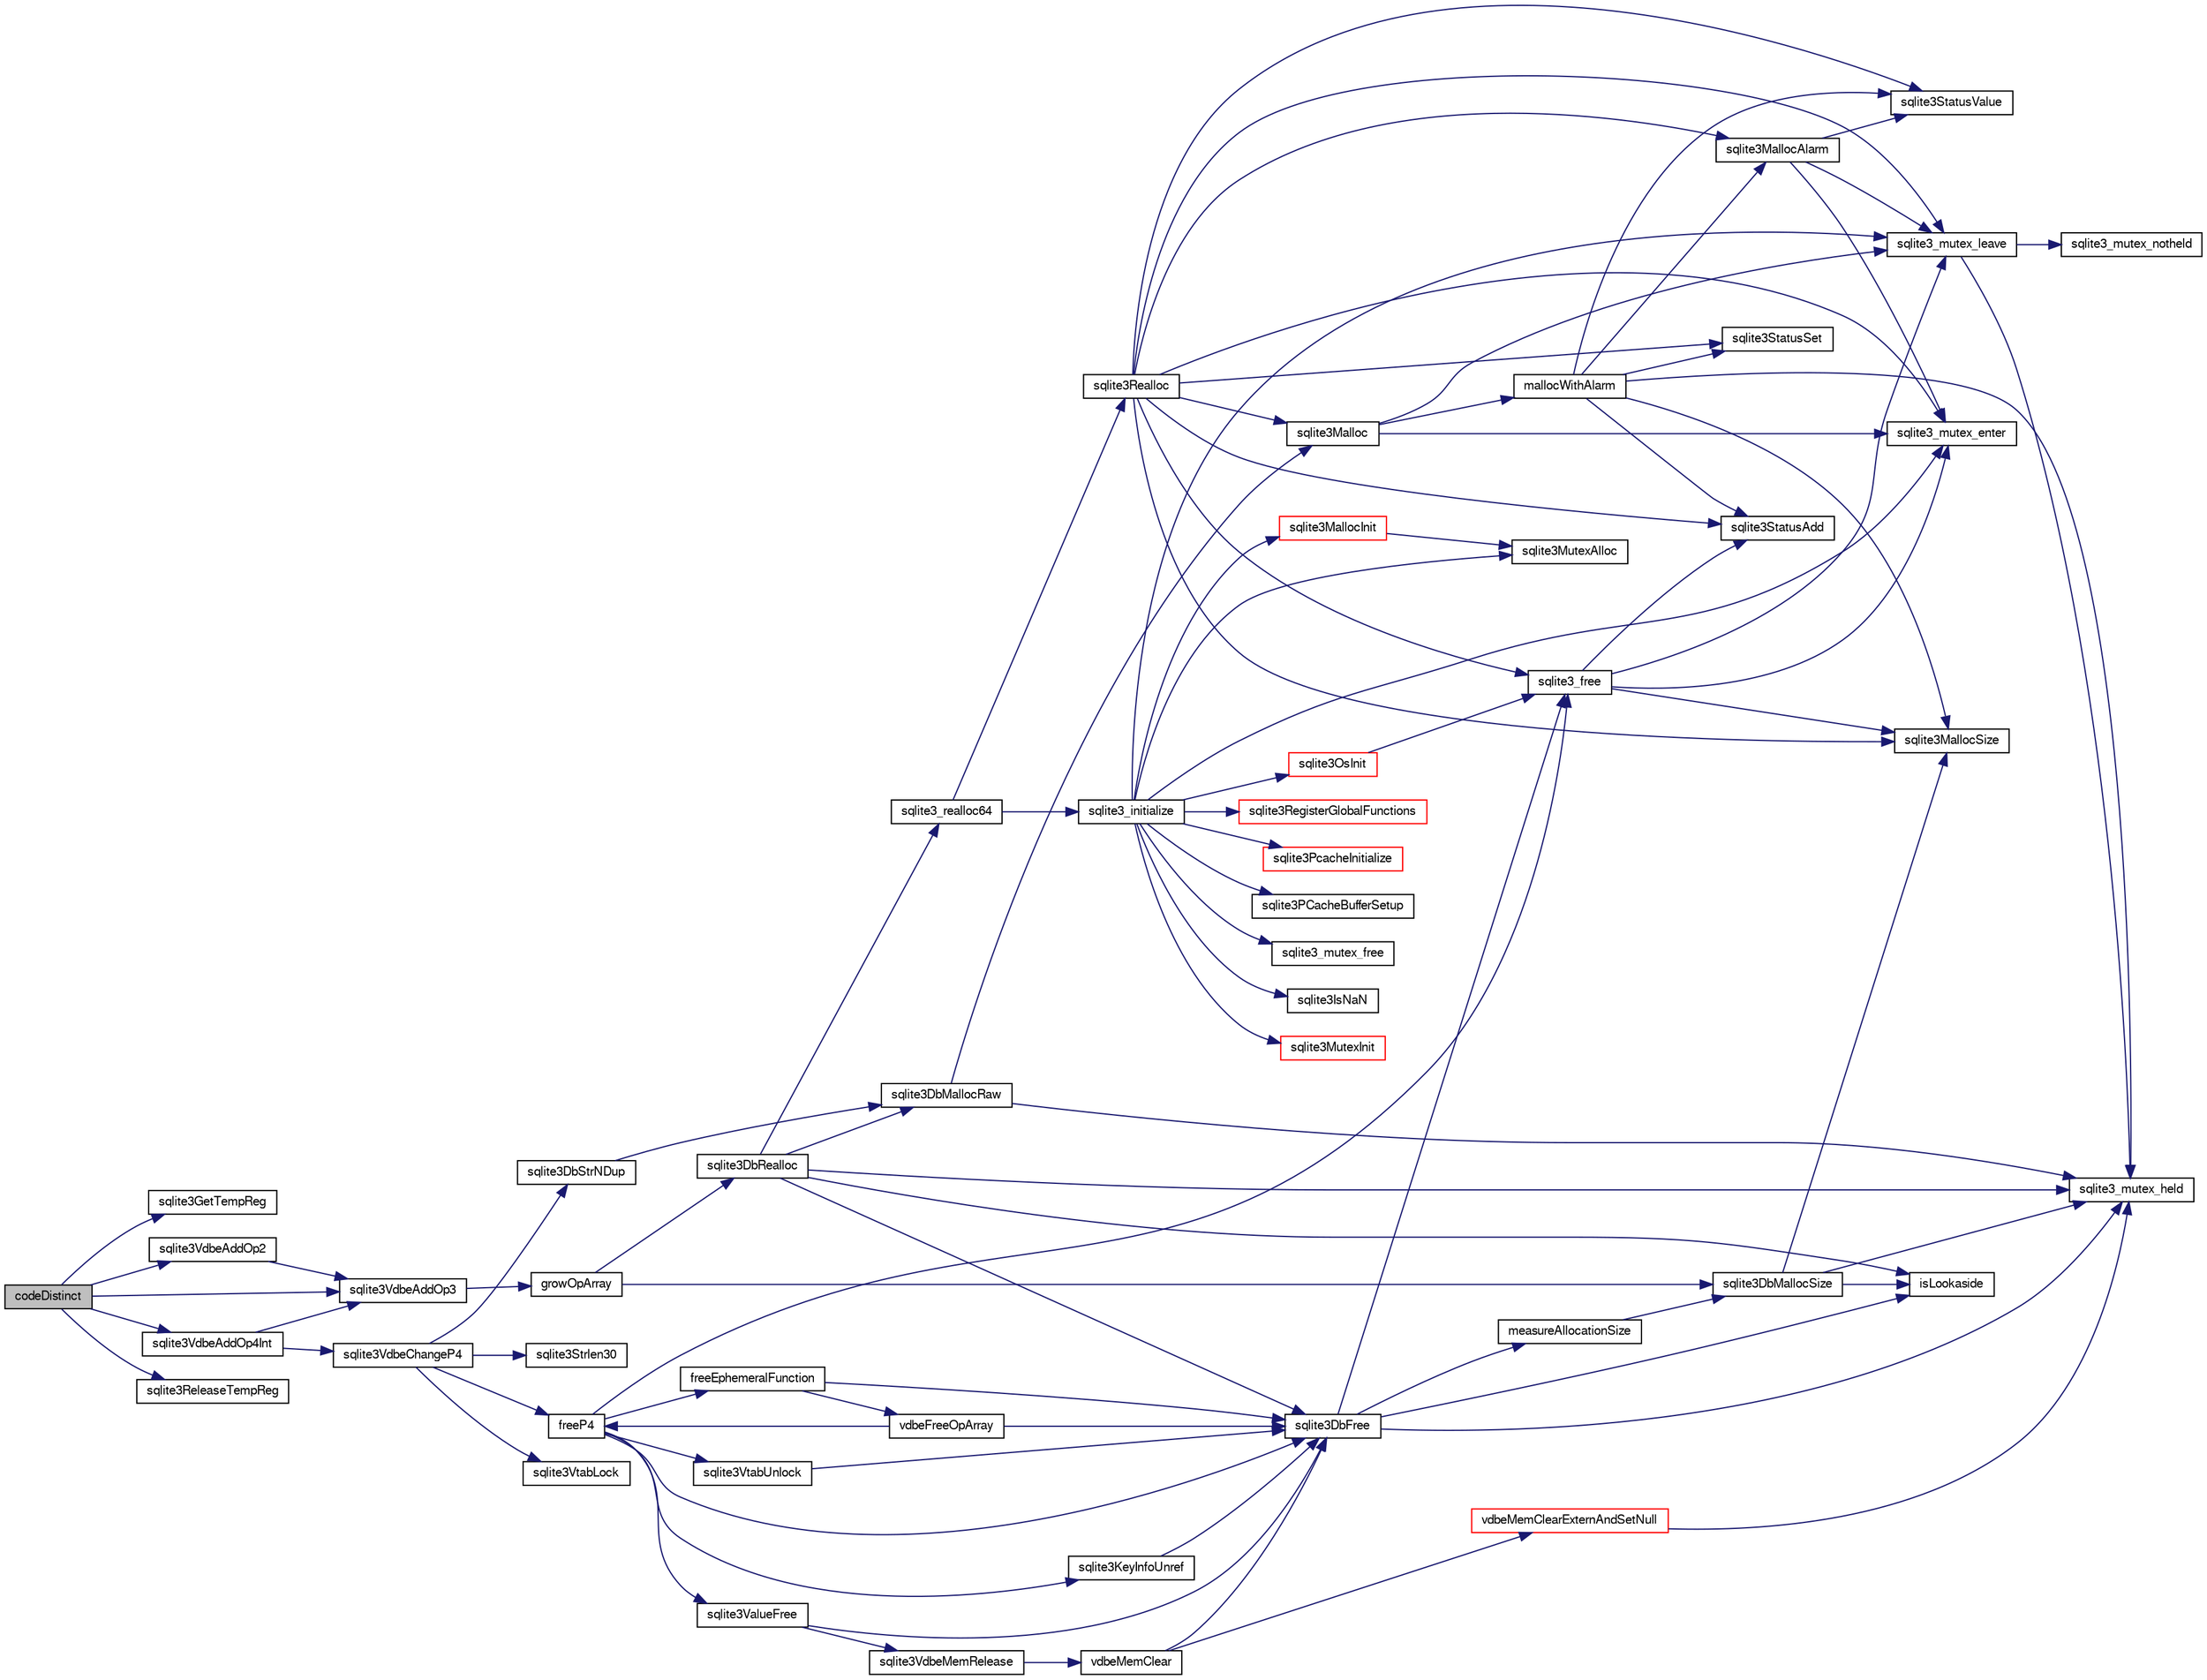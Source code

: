 digraph "codeDistinct"
{
  edge [fontname="FreeSans",fontsize="10",labelfontname="FreeSans",labelfontsize="10"];
  node [fontname="FreeSans",fontsize="10",shape=record];
  rankdir="LR";
  Node51607 [label="codeDistinct",height=0.2,width=0.4,color="black", fillcolor="grey75", style="filled", fontcolor="black"];
  Node51607 -> Node51608 [color="midnightblue",fontsize="10",style="solid",fontname="FreeSans"];
  Node51608 [label="sqlite3GetTempReg",height=0.2,width=0.4,color="black", fillcolor="white", style="filled",URL="$sqlite3_8c.html#ab58586b4abaefcc5df42af9d1e84d8fb"];
  Node51607 -> Node51609 [color="midnightblue",fontsize="10",style="solid",fontname="FreeSans"];
  Node51609 [label="sqlite3VdbeAddOp4Int",height=0.2,width=0.4,color="black", fillcolor="white", style="filled",URL="$sqlite3_8c.html#afff63410071bb7015a6392d8a7704b43"];
  Node51609 -> Node51610 [color="midnightblue",fontsize="10",style="solid",fontname="FreeSans"];
  Node51610 [label="sqlite3VdbeAddOp3",height=0.2,width=0.4,color="black", fillcolor="white", style="filled",URL="$sqlite3_8c.html#a29b4560b019211a73e1478cec7468345"];
  Node51610 -> Node51611 [color="midnightblue",fontsize="10",style="solid",fontname="FreeSans"];
  Node51611 [label="growOpArray",height=0.2,width=0.4,color="black", fillcolor="white", style="filled",URL="$sqlite3_8c.html#adb00b9ead01ffe0d757d5a6d0853ada5"];
  Node51611 -> Node51612 [color="midnightblue",fontsize="10",style="solid",fontname="FreeSans"];
  Node51612 [label="sqlite3DbRealloc",height=0.2,width=0.4,color="black", fillcolor="white", style="filled",URL="$sqlite3_8c.html#ae028f4902a9d29bcaf310ff289ee87dc"];
  Node51612 -> Node51613 [color="midnightblue",fontsize="10",style="solid",fontname="FreeSans"];
  Node51613 [label="sqlite3_mutex_held",height=0.2,width=0.4,color="black", fillcolor="white", style="filled",URL="$sqlite3_8c.html#acf77da68932b6bc163c5e68547ecc3e7"];
  Node51612 -> Node51614 [color="midnightblue",fontsize="10",style="solid",fontname="FreeSans"];
  Node51614 [label="sqlite3DbMallocRaw",height=0.2,width=0.4,color="black", fillcolor="white", style="filled",URL="$sqlite3_8c.html#abbe8be0cf7175e11ddc3e2218fad924e"];
  Node51614 -> Node51613 [color="midnightblue",fontsize="10",style="solid",fontname="FreeSans"];
  Node51614 -> Node51615 [color="midnightblue",fontsize="10",style="solid",fontname="FreeSans"];
  Node51615 [label="sqlite3Malloc",height=0.2,width=0.4,color="black", fillcolor="white", style="filled",URL="$sqlite3_8c.html#a361a2eaa846b1885f123abe46f5d8b2b"];
  Node51615 -> Node51616 [color="midnightblue",fontsize="10",style="solid",fontname="FreeSans"];
  Node51616 [label="sqlite3_mutex_enter",height=0.2,width=0.4,color="black", fillcolor="white", style="filled",URL="$sqlite3_8c.html#a1c12cde690bd89f104de5cbad12a6bf5"];
  Node51615 -> Node51617 [color="midnightblue",fontsize="10",style="solid",fontname="FreeSans"];
  Node51617 [label="mallocWithAlarm",height=0.2,width=0.4,color="black", fillcolor="white", style="filled",URL="$sqlite3_8c.html#ab070d5cf8e48ec8a6a43cf025d48598b"];
  Node51617 -> Node51613 [color="midnightblue",fontsize="10",style="solid",fontname="FreeSans"];
  Node51617 -> Node51618 [color="midnightblue",fontsize="10",style="solid",fontname="FreeSans"];
  Node51618 [label="sqlite3StatusSet",height=0.2,width=0.4,color="black", fillcolor="white", style="filled",URL="$sqlite3_8c.html#afec7586c01fcb5ea17dc9d7725a589d9"];
  Node51617 -> Node51619 [color="midnightblue",fontsize="10",style="solid",fontname="FreeSans"];
  Node51619 [label="sqlite3StatusValue",height=0.2,width=0.4,color="black", fillcolor="white", style="filled",URL="$sqlite3_8c.html#a30b8ac296c6e200c1fa57708d52c6ef6"];
  Node51617 -> Node51620 [color="midnightblue",fontsize="10",style="solid",fontname="FreeSans"];
  Node51620 [label="sqlite3MallocAlarm",height=0.2,width=0.4,color="black", fillcolor="white", style="filled",URL="$sqlite3_8c.html#ada66988e8471d1198f3219c062377508"];
  Node51620 -> Node51619 [color="midnightblue",fontsize="10",style="solid",fontname="FreeSans"];
  Node51620 -> Node51621 [color="midnightblue",fontsize="10",style="solid",fontname="FreeSans"];
  Node51621 [label="sqlite3_mutex_leave",height=0.2,width=0.4,color="black", fillcolor="white", style="filled",URL="$sqlite3_8c.html#a5838d235601dbd3c1fa993555c6bcc93"];
  Node51621 -> Node51613 [color="midnightblue",fontsize="10",style="solid",fontname="FreeSans"];
  Node51621 -> Node51622 [color="midnightblue",fontsize="10",style="solid",fontname="FreeSans"];
  Node51622 [label="sqlite3_mutex_notheld",height=0.2,width=0.4,color="black", fillcolor="white", style="filled",URL="$sqlite3_8c.html#a83967c837c1c000d3b5adcfaa688f5dc"];
  Node51620 -> Node51616 [color="midnightblue",fontsize="10",style="solid",fontname="FreeSans"];
  Node51617 -> Node51623 [color="midnightblue",fontsize="10",style="solid",fontname="FreeSans"];
  Node51623 [label="sqlite3MallocSize",height=0.2,width=0.4,color="black", fillcolor="white", style="filled",URL="$sqlite3_8c.html#acf5d2a5f35270bafb050bd2def576955"];
  Node51617 -> Node51624 [color="midnightblue",fontsize="10",style="solid",fontname="FreeSans"];
  Node51624 [label="sqlite3StatusAdd",height=0.2,width=0.4,color="black", fillcolor="white", style="filled",URL="$sqlite3_8c.html#afa029f93586aeab4cc85360905dae9cd"];
  Node51615 -> Node51621 [color="midnightblue",fontsize="10",style="solid",fontname="FreeSans"];
  Node51612 -> Node51625 [color="midnightblue",fontsize="10",style="solid",fontname="FreeSans"];
  Node51625 [label="isLookaside",height=0.2,width=0.4,color="black", fillcolor="white", style="filled",URL="$sqlite3_8c.html#a770fa05ff9717b75e16f4d968a77b897"];
  Node51612 -> Node51626 [color="midnightblue",fontsize="10",style="solid",fontname="FreeSans"];
  Node51626 [label="sqlite3DbFree",height=0.2,width=0.4,color="black", fillcolor="white", style="filled",URL="$sqlite3_8c.html#ac70ab821a6607b4a1b909582dc37a069"];
  Node51626 -> Node51613 [color="midnightblue",fontsize="10",style="solid",fontname="FreeSans"];
  Node51626 -> Node51627 [color="midnightblue",fontsize="10",style="solid",fontname="FreeSans"];
  Node51627 [label="measureAllocationSize",height=0.2,width=0.4,color="black", fillcolor="white", style="filled",URL="$sqlite3_8c.html#a45731e644a22fdb756e2b6337224217a"];
  Node51627 -> Node51628 [color="midnightblue",fontsize="10",style="solid",fontname="FreeSans"];
  Node51628 [label="sqlite3DbMallocSize",height=0.2,width=0.4,color="black", fillcolor="white", style="filled",URL="$sqlite3_8c.html#aa397e5a8a03495203a0767abf0a71f86"];
  Node51628 -> Node51623 [color="midnightblue",fontsize="10",style="solid",fontname="FreeSans"];
  Node51628 -> Node51613 [color="midnightblue",fontsize="10",style="solid",fontname="FreeSans"];
  Node51628 -> Node51625 [color="midnightblue",fontsize="10",style="solid",fontname="FreeSans"];
  Node51626 -> Node51625 [color="midnightblue",fontsize="10",style="solid",fontname="FreeSans"];
  Node51626 -> Node51629 [color="midnightblue",fontsize="10",style="solid",fontname="FreeSans"];
  Node51629 [label="sqlite3_free",height=0.2,width=0.4,color="black", fillcolor="white", style="filled",URL="$sqlite3_8c.html#a6552349e36a8a691af5487999ab09519"];
  Node51629 -> Node51616 [color="midnightblue",fontsize="10",style="solid",fontname="FreeSans"];
  Node51629 -> Node51624 [color="midnightblue",fontsize="10",style="solid",fontname="FreeSans"];
  Node51629 -> Node51623 [color="midnightblue",fontsize="10",style="solid",fontname="FreeSans"];
  Node51629 -> Node51621 [color="midnightblue",fontsize="10",style="solid",fontname="FreeSans"];
  Node51612 -> Node51630 [color="midnightblue",fontsize="10",style="solid",fontname="FreeSans"];
  Node51630 [label="sqlite3_realloc64",height=0.2,width=0.4,color="black", fillcolor="white", style="filled",URL="$sqlite3_8c.html#a3765a714077ee547e811034236dc9ecd"];
  Node51630 -> Node51631 [color="midnightblue",fontsize="10",style="solid",fontname="FreeSans"];
  Node51631 [label="sqlite3_initialize",height=0.2,width=0.4,color="black", fillcolor="white", style="filled",URL="$sqlite3_8c.html#ab0c0ee2d5d4cf8b28e9572296a8861df"];
  Node51631 -> Node51632 [color="midnightblue",fontsize="10",style="solid",fontname="FreeSans"];
  Node51632 [label="sqlite3MutexInit",height=0.2,width=0.4,color="red", fillcolor="white", style="filled",URL="$sqlite3_8c.html#a7906afcdd1cdb3d0007eb932398a1158"];
  Node51631 -> Node51650 [color="midnightblue",fontsize="10",style="solid",fontname="FreeSans"];
  Node51650 [label="sqlite3MutexAlloc",height=0.2,width=0.4,color="black", fillcolor="white", style="filled",URL="$sqlite3_8c.html#a0e3f432ee581f6876b590e7ad7e84e19"];
  Node51631 -> Node51616 [color="midnightblue",fontsize="10",style="solid",fontname="FreeSans"];
  Node51631 -> Node51651 [color="midnightblue",fontsize="10",style="solid",fontname="FreeSans"];
  Node51651 [label="sqlite3MallocInit",height=0.2,width=0.4,color="red", fillcolor="white", style="filled",URL="$sqlite3_8c.html#a9e06f9e7cad0d83ce80ab493c9533552"];
  Node51651 -> Node51650 [color="midnightblue",fontsize="10",style="solid",fontname="FreeSans"];
  Node51631 -> Node51621 [color="midnightblue",fontsize="10",style="solid",fontname="FreeSans"];
  Node51631 -> Node51739 [color="midnightblue",fontsize="10",style="solid",fontname="FreeSans"];
  Node51739 [label="sqlite3RegisterGlobalFunctions",height=0.2,width=0.4,color="red", fillcolor="white", style="filled",URL="$sqlite3_8c.html#a9f75bd111010f29e1b8d74344473c4ec"];
  Node51631 -> Node51887 [color="midnightblue",fontsize="10",style="solid",fontname="FreeSans"];
  Node51887 [label="sqlite3PcacheInitialize",height=0.2,width=0.4,color="red", fillcolor="white", style="filled",URL="$sqlite3_8c.html#a2902c61ddc88bea002c4d69fe4052b1f"];
  Node51631 -> Node51888 [color="midnightblue",fontsize="10",style="solid",fontname="FreeSans"];
  Node51888 [label="sqlite3OsInit",height=0.2,width=0.4,color="red", fillcolor="white", style="filled",URL="$sqlite3_8c.html#afeaa886fe1ca086a30fd278b1d069762"];
  Node51888 -> Node51629 [color="midnightblue",fontsize="10",style="solid",fontname="FreeSans"];
  Node51631 -> Node51892 [color="midnightblue",fontsize="10",style="solid",fontname="FreeSans"];
  Node51892 [label="sqlite3PCacheBufferSetup",height=0.2,width=0.4,color="black", fillcolor="white", style="filled",URL="$sqlite3_8c.html#ad18a1eebefdfbc4254f473f7b0101937"];
  Node51631 -> Node51893 [color="midnightblue",fontsize="10",style="solid",fontname="FreeSans"];
  Node51893 [label="sqlite3_mutex_free",height=0.2,width=0.4,color="black", fillcolor="white", style="filled",URL="$sqlite3_8c.html#a2db2e72e08f6873afa9c61b0ec726fec"];
  Node51631 -> Node51675 [color="midnightblue",fontsize="10",style="solid",fontname="FreeSans"];
  Node51675 [label="sqlite3IsNaN",height=0.2,width=0.4,color="black", fillcolor="white", style="filled",URL="$sqlite3_8c.html#aed4d78203877c3486765ccbc7feebb50"];
  Node51630 -> Node51664 [color="midnightblue",fontsize="10",style="solid",fontname="FreeSans"];
  Node51664 [label="sqlite3Realloc",height=0.2,width=0.4,color="black", fillcolor="white", style="filled",URL="$sqlite3_8c.html#ad53aefdfc088f622e23ffe838201fe22"];
  Node51664 -> Node51615 [color="midnightblue",fontsize="10",style="solid",fontname="FreeSans"];
  Node51664 -> Node51629 [color="midnightblue",fontsize="10",style="solid",fontname="FreeSans"];
  Node51664 -> Node51623 [color="midnightblue",fontsize="10",style="solid",fontname="FreeSans"];
  Node51664 -> Node51616 [color="midnightblue",fontsize="10",style="solid",fontname="FreeSans"];
  Node51664 -> Node51618 [color="midnightblue",fontsize="10",style="solid",fontname="FreeSans"];
  Node51664 -> Node51619 [color="midnightblue",fontsize="10",style="solid",fontname="FreeSans"];
  Node51664 -> Node51620 [color="midnightblue",fontsize="10",style="solid",fontname="FreeSans"];
  Node51664 -> Node51624 [color="midnightblue",fontsize="10",style="solid",fontname="FreeSans"];
  Node51664 -> Node51621 [color="midnightblue",fontsize="10",style="solid",fontname="FreeSans"];
  Node51611 -> Node51628 [color="midnightblue",fontsize="10",style="solid",fontname="FreeSans"];
  Node51609 -> Node51894 [color="midnightblue",fontsize="10",style="solid",fontname="FreeSans"];
  Node51894 [label="sqlite3VdbeChangeP4",height=0.2,width=0.4,color="black", fillcolor="white", style="filled",URL="$sqlite3_8c.html#add0d891a062d044a0c7e6fc072702830"];
  Node51894 -> Node51895 [color="midnightblue",fontsize="10",style="solid",fontname="FreeSans"];
  Node51895 [label="freeP4",height=0.2,width=0.4,color="black", fillcolor="white", style="filled",URL="$sqlite3_8c.html#aa1ec8debef2a9be5fe36a3082fd3e0f9"];
  Node51895 -> Node51626 [color="midnightblue",fontsize="10",style="solid",fontname="FreeSans"];
  Node51895 -> Node51896 [color="midnightblue",fontsize="10",style="solid",fontname="FreeSans"];
  Node51896 [label="sqlite3KeyInfoUnref",height=0.2,width=0.4,color="black", fillcolor="white", style="filled",URL="$sqlite3_8c.html#ac94cc1874ab0865db1dbbefd3886ba4a"];
  Node51896 -> Node51626 [color="midnightblue",fontsize="10",style="solid",fontname="FreeSans"];
  Node51895 -> Node51629 [color="midnightblue",fontsize="10",style="solid",fontname="FreeSans"];
  Node51895 -> Node51897 [color="midnightblue",fontsize="10",style="solid",fontname="FreeSans"];
  Node51897 [label="freeEphemeralFunction",height=0.2,width=0.4,color="black", fillcolor="white", style="filled",URL="$sqlite3_8c.html#ace0a45aad803937290f5495906773bc4"];
  Node51897 -> Node51626 [color="midnightblue",fontsize="10",style="solid",fontname="FreeSans"];
  Node51897 -> Node51898 [color="midnightblue",fontsize="10",style="solid",fontname="FreeSans"];
  Node51898 [label="vdbeFreeOpArray",height=0.2,width=0.4,color="black", fillcolor="white", style="filled",URL="$sqlite3_8c.html#affa26b190a34b8772c3f4a4d06866c50"];
  Node51898 -> Node51895 [color="midnightblue",fontsize="10",style="solid",fontname="FreeSans"];
  Node51898 -> Node51626 [color="midnightblue",fontsize="10",style="solid",fontname="FreeSans"];
  Node51895 -> Node51899 [color="midnightblue",fontsize="10",style="solid",fontname="FreeSans"];
  Node51899 [label="sqlite3ValueFree",height=0.2,width=0.4,color="black", fillcolor="white", style="filled",URL="$sqlite3_8c.html#afeed84c3f344a833d15c7209265dc520"];
  Node51899 -> Node51692 [color="midnightblue",fontsize="10",style="solid",fontname="FreeSans"];
  Node51692 [label="sqlite3VdbeMemRelease",height=0.2,width=0.4,color="black", fillcolor="white", style="filled",URL="$sqlite3_8c.html#a90606361dbeba88159fd6ff03fcc10cc"];
  Node51692 -> Node51693 [color="midnightblue",fontsize="10",style="solid",fontname="FreeSans"];
  Node51693 [label="vdbeMemClear",height=0.2,width=0.4,color="black", fillcolor="white", style="filled",URL="$sqlite3_8c.html#a489eef6e55ad0dadf67578726b935d12"];
  Node51693 -> Node51686 [color="midnightblue",fontsize="10",style="solid",fontname="FreeSans"];
  Node51686 [label="vdbeMemClearExternAndSetNull",height=0.2,width=0.4,color="red", fillcolor="white", style="filled",URL="$sqlite3_8c.html#a29c41a360fb0e86b817777daf061230c"];
  Node51686 -> Node51613 [color="midnightblue",fontsize="10",style="solid",fontname="FreeSans"];
  Node51693 -> Node51626 [color="midnightblue",fontsize="10",style="solid",fontname="FreeSans"];
  Node51899 -> Node51626 [color="midnightblue",fontsize="10",style="solid",fontname="FreeSans"];
  Node51895 -> Node51900 [color="midnightblue",fontsize="10",style="solid",fontname="FreeSans"];
  Node51900 [label="sqlite3VtabUnlock",height=0.2,width=0.4,color="black", fillcolor="white", style="filled",URL="$sqlite3_8c.html#a8b3341682c7724d767ebc8288b9063b4"];
  Node51900 -> Node51626 [color="midnightblue",fontsize="10",style="solid",fontname="FreeSans"];
  Node51894 -> Node51901 [color="midnightblue",fontsize="10",style="solid",fontname="FreeSans"];
  Node51901 [label="sqlite3VtabLock",height=0.2,width=0.4,color="black", fillcolor="white", style="filled",URL="$sqlite3_8c.html#aa2b6bcc2ba2b313da4b72e6b0d83dea6"];
  Node51894 -> Node51676 [color="midnightblue",fontsize="10",style="solid",fontname="FreeSans"];
  Node51676 [label="sqlite3Strlen30",height=0.2,width=0.4,color="black", fillcolor="white", style="filled",URL="$sqlite3_8c.html#a3dcd80ba41f1a308193dee74857b62a7"];
  Node51894 -> Node51885 [color="midnightblue",fontsize="10",style="solid",fontname="FreeSans"];
  Node51885 [label="sqlite3DbStrNDup",height=0.2,width=0.4,color="black", fillcolor="white", style="filled",URL="$sqlite3_8c.html#a48e8c757f70cba60fe83ce00ad8de713"];
  Node51885 -> Node51614 [color="midnightblue",fontsize="10",style="solid",fontname="FreeSans"];
  Node51607 -> Node51610 [color="midnightblue",fontsize="10",style="solid",fontname="FreeSans"];
  Node51607 -> Node51902 [color="midnightblue",fontsize="10",style="solid",fontname="FreeSans"];
  Node51902 [label="sqlite3VdbeAddOp2",height=0.2,width=0.4,color="black", fillcolor="white", style="filled",URL="$sqlite3_8c.html#ae87204d7b069da19e4db0404c6deaae5"];
  Node51902 -> Node51610 [color="midnightblue",fontsize="10",style="solid",fontname="FreeSans"];
  Node51607 -> Node51903 [color="midnightblue",fontsize="10",style="solid",fontname="FreeSans"];
  Node51903 [label="sqlite3ReleaseTempReg",height=0.2,width=0.4,color="black", fillcolor="white", style="filled",URL="$sqlite3_8c.html#a48d55dce63ac590c3b0fc464abb67ad7"];
}
